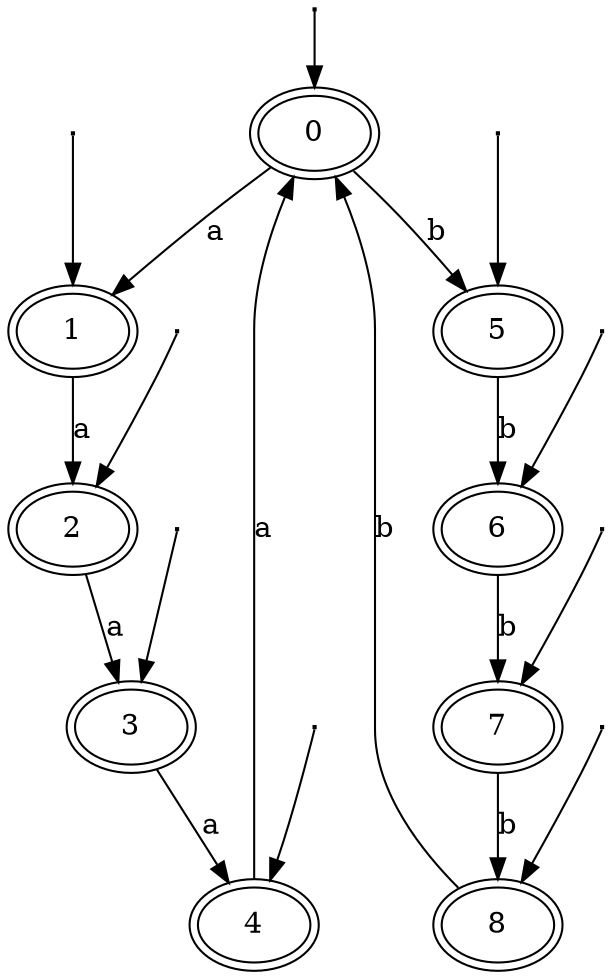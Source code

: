 digraph  {
0 [is_final=True, is_start=True, label=0, peripheries=2];
"0_starting" [height="0.0", label="", shape=None, width="0.0"];
1 [is_final=True, is_start=True, label=1, peripheries=2];
"1_starting" [height="0.0", label="", shape=None, width="0.0"];
2 [is_final=True, is_start=True, label=2, peripheries=2];
"2_starting" [height="0.0", label="", shape=None, width="0.0"];
3 [is_final=True, is_start=True, label=3, peripheries=2];
"3_starting" [height="0.0", label="", shape=None, width="0.0"];
4 [is_final=True, is_start=True, label=4, peripheries=2];
"4_starting" [height="0.0", label="", shape=None, width="0.0"];
5 [is_final=True, is_start=True, label=5, peripheries=2];
"5_starting" [height="0.0", label="", shape=None, width="0.0"];
6 [is_final=True, is_start=True, label=6, peripheries=2];
"6_starting" [height="0.0", label="", shape=None, width="0.0"];
7 [is_final=True, is_start=True, label=7, peripheries=2];
"7_starting" [height="0.0", label="", shape=None, width="0.0"];
8 [is_final=True, is_start=True, label=8, peripheries=2];
"8_starting" [height="0.0", label="", shape=None, width="0.0"];
0 -> 1  [key=0, label=a];
0 -> 5  [key=0, label=b];
"0_starting" -> 0  [key=0];
1 -> 2  [key=0, label=a];
"1_starting" -> 1  [key=0];
2 -> 3  [key=0, label=a];
"2_starting" -> 2  [key=0];
3 -> 4  [key=0, label=a];
"3_starting" -> 3  [key=0];
4 -> 0  [key=0, label=a];
"4_starting" -> 4  [key=0];
5 -> 6  [key=0, label=b];
"5_starting" -> 5  [key=0];
6 -> 7  [key=0, label=b];
"6_starting" -> 6  [key=0];
7 -> 8  [key=0, label=b];
"7_starting" -> 7  [key=0];
8 -> 0  [key=0, label=b];
"8_starting" -> 8  [key=0];
}

